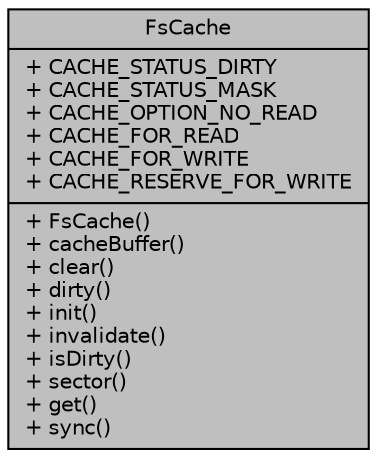 digraph "FsCache"
{
 // INTERACTIVE_SVG=YES
 // LATEX_PDF_SIZE
  edge [fontname="Helvetica",fontsize="10",labelfontname="Helvetica",labelfontsize="10"];
  node [fontname="Helvetica",fontsize="10",shape=record];
  Node1 [label="{FsCache\n|+ CACHE_STATUS_DIRTY\l+ CACHE_STATUS_MASK\l+ CACHE_OPTION_NO_READ\l+ CACHE_FOR_READ\l+ CACHE_FOR_WRITE\l+ CACHE_RESERVE_FOR_WRITE\l|+ FsCache()\l+ cacheBuffer()\l+ clear()\l+ dirty()\l+ init()\l+ invalidate()\l+ isDirty()\l+ sector()\l+ get()\l+ sync()\l}",height=0.2,width=0.4,color="black", fillcolor="grey75", style="filled", fontcolor="black",tooltip="Sector cache."];
}
